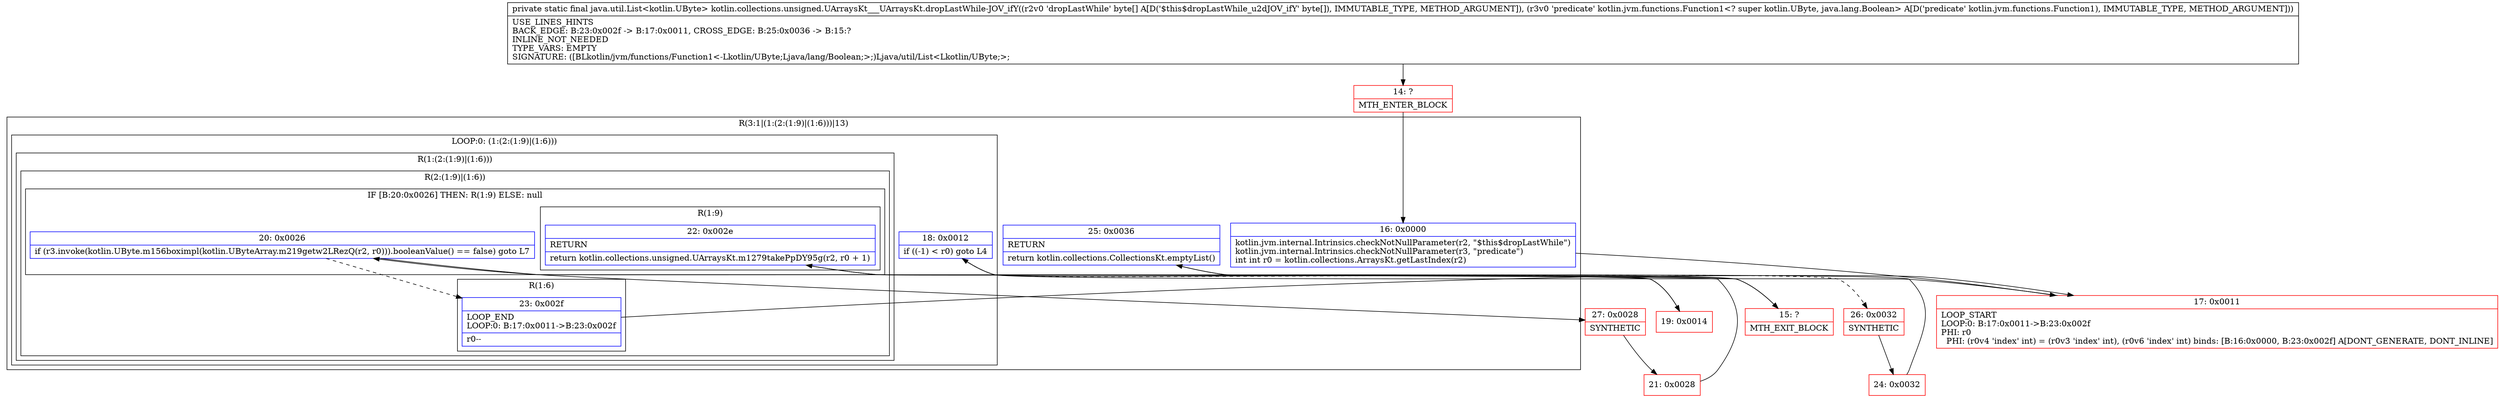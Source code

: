 digraph "CFG forkotlin.collections.unsigned.UArraysKt___UArraysKt.dropLastWhile\-JOV_ifY([BLkotlin\/jvm\/functions\/Function1;)Ljava\/util\/List;" {
subgraph cluster_Region_1417338062 {
label = "R(3:1|(1:(2:(1:9)|(1:6)))|13)";
node [shape=record,color=blue];
Node_16 [shape=record,label="{16\:\ 0x0000|kotlin.jvm.internal.Intrinsics.checkNotNullParameter(r2, \"$this$dropLastWhile\")\lkotlin.jvm.internal.Intrinsics.checkNotNullParameter(r3, \"predicate\")\lint int r0 = kotlin.collections.ArraysKt.getLastIndex(r2)\l}"];
subgraph cluster_LoopRegion_1418234066 {
label = "LOOP:0: (1:(2:(1:9)|(1:6)))";
node [shape=record,color=blue];
Node_18 [shape=record,label="{18\:\ 0x0012|if ((\-1) \< r0) goto L4\l}"];
subgraph cluster_Region_289618237 {
label = "R(1:(2:(1:9)|(1:6)))";
node [shape=record,color=blue];
subgraph cluster_Region_1134409946 {
label = "R(2:(1:9)|(1:6))";
node [shape=record,color=blue];
subgraph cluster_IfRegion_1167627426 {
label = "IF [B:20:0x0026] THEN: R(1:9) ELSE: null";
node [shape=record,color=blue];
Node_20 [shape=record,label="{20\:\ 0x0026|if (r3.invoke(kotlin.UByte.m156boximpl(kotlin.UByteArray.m219getw2LRezQ(r2, r0))).booleanValue() == false) goto L7\l}"];
subgraph cluster_Region_1191623795 {
label = "R(1:9)";
node [shape=record,color=blue];
Node_22 [shape=record,label="{22\:\ 0x002e|RETURN\l|return kotlin.collections.unsigned.UArraysKt.m1279takePpDY95g(r2, r0 + 1)\l}"];
}
}
subgraph cluster_Region_349608311 {
label = "R(1:6)";
node [shape=record,color=blue];
Node_23 [shape=record,label="{23\:\ 0x002f|LOOP_END\lLOOP:0: B:17:0x0011\-\>B:23:0x002f\l|r0\-\-\l}"];
}
}
}
}
Node_25 [shape=record,label="{25\:\ 0x0036|RETURN\l|return kotlin.collections.CollectionsKt.emptyList()\l}"];
}
Node_14 [shape=record,color=red,label="{14\:\ ?|MTH_ENTER_BLOCK\l}"];
Node_17 [shape=record,color=red,label="{17\:\ 0x0011|LOOP_START\lLOOP:0: B:17:0x0011\-\>B:23:0x002f\lPHI: r0 \l  PHI: (r0v4 'index' int) = (r0v3 'index' int), (r0v6 'index' int) binds: [B:16:0x0000, B:23:0x002f] A[DONT_GENERATE, DONT_INLINE]\l}"];
Node_19 [shape=record,color=red,label="{19\:\ 0x0014}"];
Node_27 [shape=record,color=red,label="{27\:\ 0x0028|SYNTHETIC\l}"];
Node_21 [shape=record,color=red,label="{21\:\ 0x0028}"];
Node_15 [shape=record,color=red,label="{15\:\ ?|MTH_EXIT_BLOCK\l}"];
Node_26 [shape=record,color=red,label="{26\:\ 0x0032|SYNTHETIC\l}"];
Node_24 [shape=record,color=red,label="{24\:\ 0x0032}"];
MethodNode[shape=record,label="{private static final java.util.List\<kotlin.UByte\> kotlin.collections.unsigned.UArraysKt___UArraysKt.dropLastWhile\-JOV_ifY((r2v0 'dropLastWhile' byte[] A[D('$this$dropLastWhile_u2dJOV_ifY' byte[]), IMMUTABLE_TYPE, METHOD_ARGUMENT]), (r3v0 'predicate' kotlin.jvm.functions.Function1\<? super kotlin.UByte, java.lang.Boolean\> A[D('predicate' kotlin.jvm.functions.Function1), IMMUTABLE_TYPE, METHOD_ARGUMENT]))  | USE_LINES_HINTS\lBACK_EDGE: B:23:0x002f \-\> B:17:0x0011, CROSS_EDGE: B:25:0x0036 \-\> B:15:?\lINLINE_NOT_NEEDED\lTYPE_VARS: EMPTY\lSIGNATURE: ([BLkotlin\/jvm\/functions\/Function1\<\-Lkotlin\/UByte;Ljava\/lang\/Boolean;\>;)Ljava\/util\/List\<Lkotlin\/UByte;\>;\l}"];
MethodNode -> Node_14;Node_16 -> Node_17;
Node_18 -> Node_19;
Node_18 -> Node_26[style=dashed];
Node_20 -> Node_23[style=dashed];
Node_20 -> Node_27;
Node_22 -> Node_15;
Node_23 -> Node_17;
Node_25 -> Node_15;
Node_14 -> Node_16;
Node_17 -> Node_18;
Node_19 -> Node_20;
Node_27 -> Node_21;
Node_21 -> Node_22;
Node_26 -> Node_24;
Node_24 -> Node_25;
}

